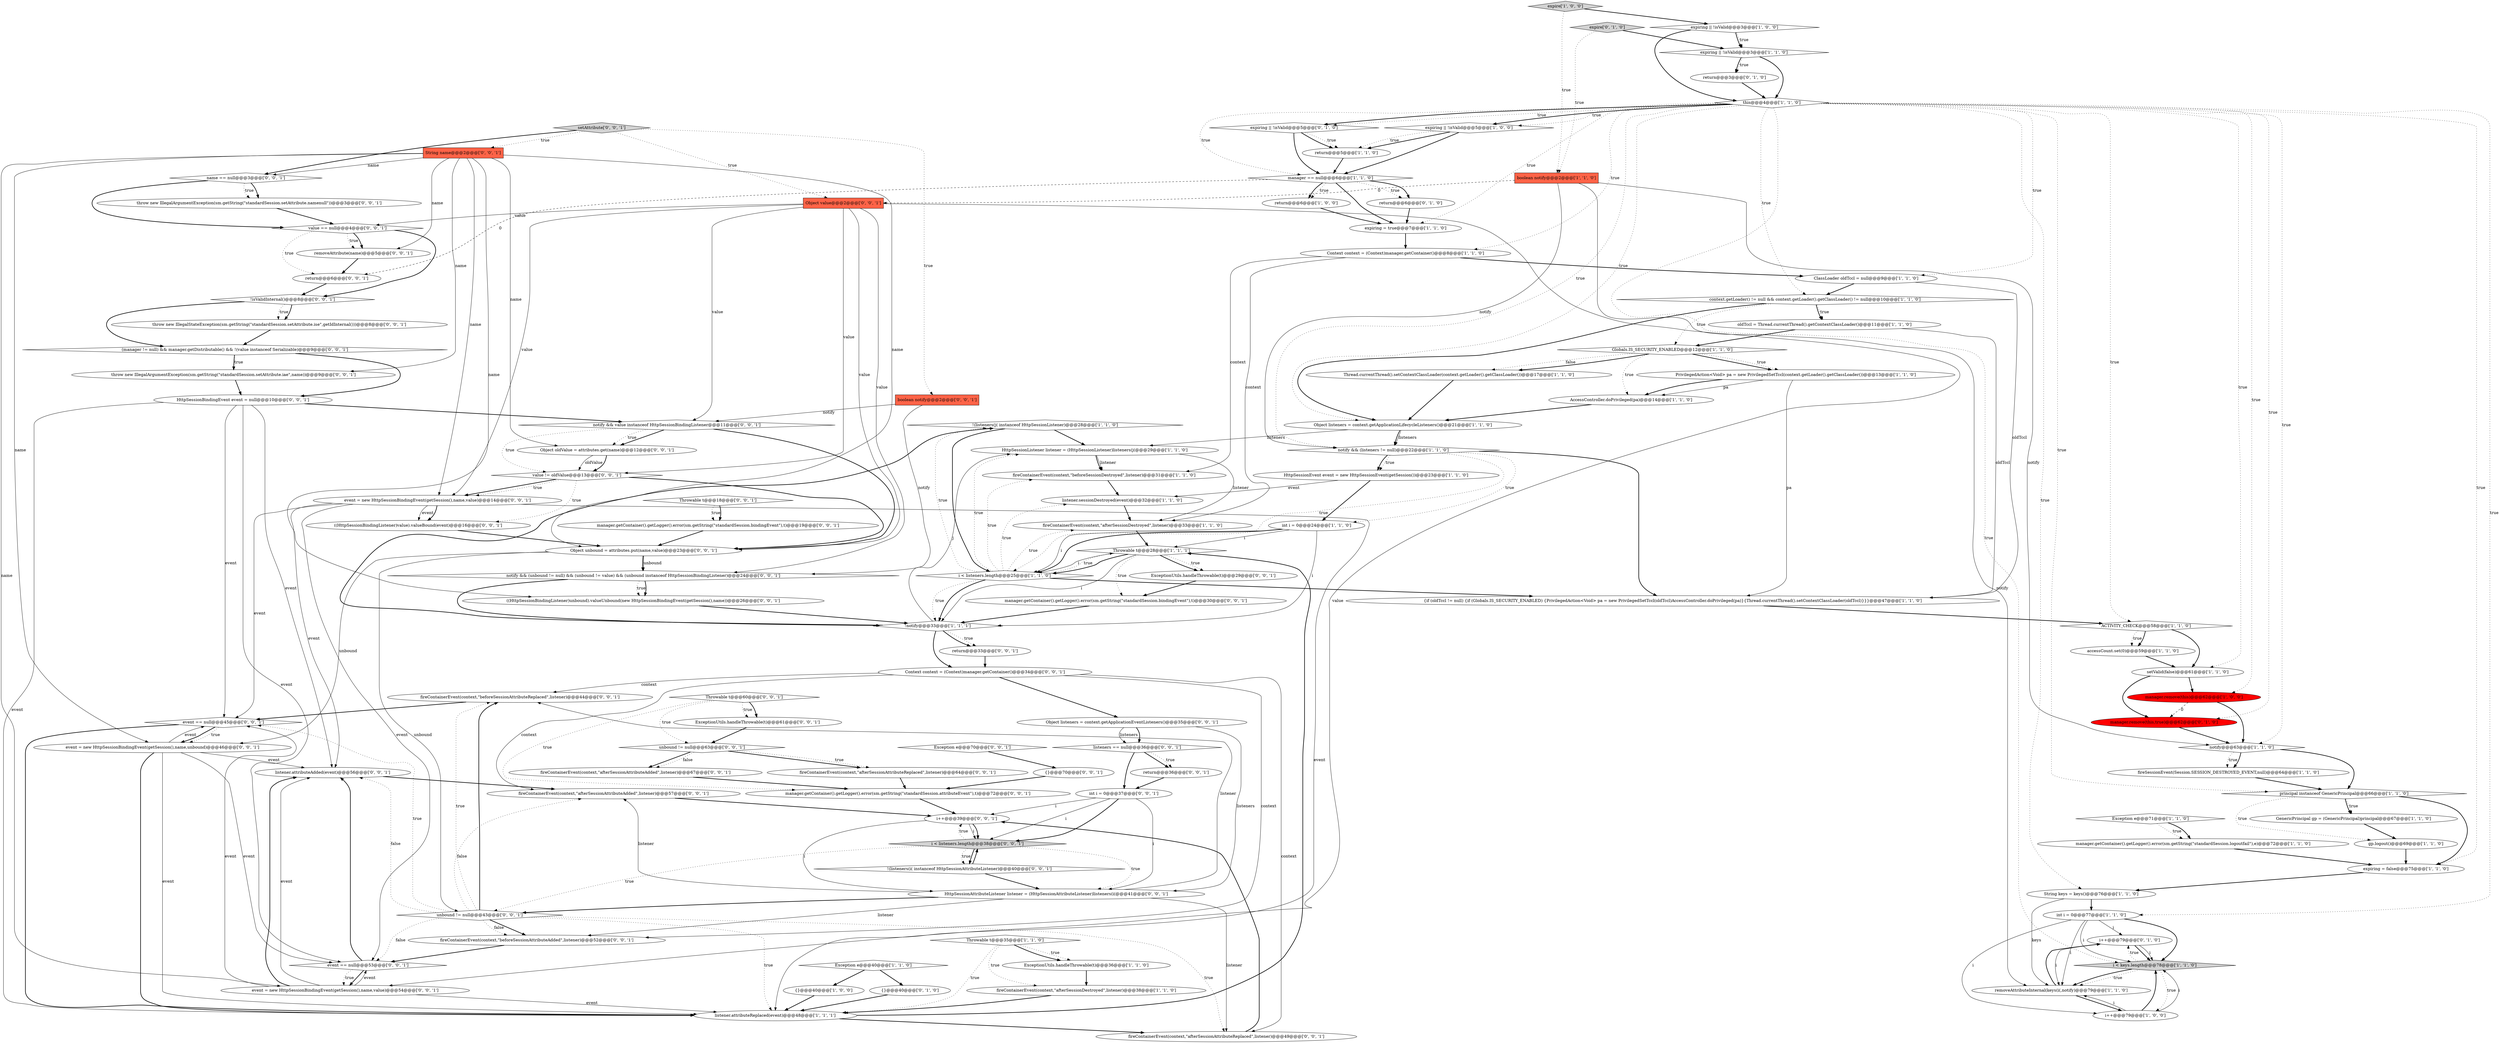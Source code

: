 digraph {
21 [style = filled, label = "!(listeners(j( instanceof HttpSessionListener)@@@28@@@['1', '1', '0']", fillcolor = white, shape = diamond image = "AAA0AAABBB1BBB"];
105 [style = filled, label = "fireContainerEvent(context,\"beforeSessionAttributeReplaced\",listener)@@@44@@@['0', '0', '1']", fillcolor = white, shape = ellipse image = "AAA0AAABBB3BBB"];
57 [style = filled, label = "{}@@@40@@@['0', '1', '0']", fillcolor = white, shape = ellipse image = "AAA0AAABBB2BBB"];
45 [style = filled, label = "Throwable t@@@28@@@['1', '1', '1']", fillcolor = white, shape = diamond image = "AAA0AAABBB1BBB"];
101 [style = filled, label = "Throwable t@@@18@@@['0', '0', '1']", fillcolor = white, shape = diamond image = "AAA0AAABBB3BBB"];
94 [style = filled, label = "String name@@@2@@@['0', '0', '1']", fillcolor = tomato, shape = box image = "AAA0AAABBB3BBB"];
7 [style = filled, label = "AccessController.doPrivileged(pa)@@@14@@@['1', '1', '0']", fillcolor = white, shape = ellipse image = "AAA0AAABBB1BBB"];
92 [style = filled, label = "value == null@@@4@@@['0', '0', '1']", fillcolor = white, shape = diamond image = "AAA0AAABBB3BBB"];
108 [style = filled, label = "return@@@6@@@['0', '0', '1']", fillcolor = white, shape = ellipse image = "AAA0AAABBB3BBB"];
27 [style = filled, label = "boolean notify@@@2@@@['1', '1', '0']", fillcolor = tomato, shape = box image = "AAA0AAABBB1BBB"];
63 [style = filled, label = "fireContainerEvent(context,\"beforeSessionAttributeAdded\",listener)@@@52@@@['0', '0', '1']", fillcolor = white, shape = ellipse image = "AAA0AAABBB3BBB"];
54 [style = filled, label = "return@@@3@@@['0', '1', '0']", fillcolor = white, shape = ellipse image = "AAA0AAABBB2BBB"];
114 [style = filled, label = "{}@@@70@@@['0', '0', '1']", fillcolor = white, shape = ellipse image = "AAA0AAABBB3BBB"];
30 [style = filled, label = "fireSessionEvent(Session.SESSION_DESTROYED_EVENT,null)@@@64@@@['1', '1', '0']", fillcolor = white, shape = ellipse image = "AAA0AAABBB1BBB"];
56 [style = filled, label = "i++@@@79@@@['0', '1', '0']", fillcolor = white, shape = ellipse image = "AAA0AAABBB2BBB"];
8 [style = filled, label = "Globals.IS_SECURITY_ENABLED@@@12@@@['1', '1', '0']", fillcolor = white, shape = diamond image = "AAA0AAABBB1BBB"];
6 [style = filled, label = "HttpSessionListener listener = (HttpSessionListener)listeners(j(@@@29@@@['1', '1', '0']", fillcolor = white, shape = ellipse image = "AAA0AAABBB1BBB"];
84 [style = filled, label = "manager.getContainer().getLogger().error(sm.getString(\"standardSession.bindingEvent\"),t)@@@19@@@['0', '0', '1']", fillcolor = white, shape = ellipse image = "AAA0AAABBB3BBB"];
16 [style = filled, label = "{}@@@40@@@['1', '0', '0']", fillcolor = white, shape = ellipse image = "AAA0AAABBB1BBB"];
70 [style = filled, label = "name == null@@@3@@@['0', '0', '1']", fillcolor = white, shape = diamond image = "AAA0AAABBB3BBB"];
85 [style = filled, label = "listener.attributeAdded(event)@@@56@@@['0', '0', '1']", fillcolor = white, shape = ellipse image = "AAA0AAABBB3BBB"];
11 [style = filled, label = "i++@@@79@@@['1', '0', '0']", fillcolor = white, shape = ellipse image = "AAA0AAABBB1BBB"];
32 [style = filled, label = "return@@@6@@@['1', '0', '0']", fillcolor = white, shape = ellipse image = "AAA0AAABBB1BBB"];
61 [style = filled, label = "setAttribute['0', '0', '1']", fillcolor = lightgray, shape = diamond image = "AAA0AAABBB3BBB"];
67 [style = filled, label = "Exception e@@@70@@@['0', '0', '1']", fillcolor = white, shape = diamond image = "AAA0AAABBB3BBB"];
26 [style = filled, label = "String keys = keys()@@@76@@@['1', '1', '0']", fillcolor = white, shape = ellipse image = "AAA0AAABBB1BBB"];
18 [style = filled, label = "ExceptionUtils.handleThrowable(t)@@@36@@@['1', '1', '0']", fillcolor = white, shape = ellipse image = "AAA0AAABBB1BBB"];
68 [style = filled, label = "fireContainerEvent(context,\"afterSessionAttributeReplaced\",listener)@@@49@@@['0', '0', '1']", fillcolor = white, shape = ellipse image = "AAA0AAABBB3BBB"];
71 [style = filled, label = "HttpSessionBindingEvent event = null@@@10@@@['0', '0', '1']", fillcolor = white, shape = ellipse image = "AAA0AAABBB3BBB"];
64 [style = filled, label = "removeAttribute(name)@@@5@@@['0', '0', '1']", fillcolor = white, shape = ellipse image = "AAA0AAABBB3BBB"];
83 [style = filled, label = "fireContainerEvent(context,\"afterSessionAttributeReplaced\",listener)@@@64@@@['0', '0', '1']", fillcolor = white, shape = ellipse image = "AAA0AAABBB3BBB"];
42 [style = filled, label = "manager == null@@@6@@@['1', '1', '0']", fillcolor = white, shape = diamond image = "AAA0AAABBB1BBB"];
90 [style = filled, label = "throw new IllegalStateException(sm.getString(\"standardSession.setAttribute.ise\",getIdInternal()))@@@8@@@['0', '0', '1']", fillcolor = white, shape = ellipse image = "AAA0AAABBB3BBB"];
28 [style = filled, label = "HttpSessionEvent event = new HttpSessionEvent(getSession())@@@23@@@['1', '1', '0']", fillcolor = white, shape = ellipse image = "AAA0AAABBB1BBB"];
4 [style = filled, label = "int i = 0@@@77@@@['1', '1', '0']", fillcolor = white, shape = ellipse image = "AAA0AAABBB1BBB"];
80 [style = filled, label = "fireContainerEvent(context,\"afterSessionAttributeAdded\",listener)@@@67@@@['0', '0', '1']", fillcolor = white, shape = ellipse image = "AAA0AAABBB3BBB"];
104 [style = filled, label = "notify && value instanceof HttpSessionBindingListener@@@11@@@['0', '0', '1']", fillcolor = white, shape = diamond image = "AAA0AAABBB3BBB"];
86 [style = filled, label = "HttpSessionAttributeListener listener = (HttpSessionAttributeListener)listeners(i(@@@41@@@['0', '0', '1']", fillcolor = white, shape = ellipse image = "AAA0AAABBB3BBB"];
55 [style = filled, label = "return@@@6@@@['0', '1', '0']", fillcolor = white, shape = ellipse image = "AAA0AAABBB2BBB"];
89 [style = filled, label = "unbound != null@@@43@@@['0', '0', '1']", fillcolor = white, shape = diamond image = "AAA0AAABBB3BBB"];
76 [style = filled, label = "Throwable t@@@60@@@['0', '0', '1']", fillcolor = white, shape = diamond image = "AAA0AAABBB3BBB"];
99 [style = filled, label = "!isValidInternal()@@@8@@@['0', '0', '1']", fillcolor = white, shape = diamond image = "AAA0AAABBB3BBB"];
88 [style = filled, label = "Object listeners = context.getApplicationEventListeners()@@@35@@@['0', '0', '1']", fillcolor = white, shape = ellipse image = "AAA0AAABBB3BBB"];
107 [style = filled, label = "Object value@@@2@@@['0', '0', '1']", fillcolor = tomato, shape = box image = "AAA0AAABBB3BBB"];
66 [style = filled, label = "((HttpSessionBindingListener)value).valueBound(event)@@@16@@@['0', '0', '1']", fillcolor = white, shape = ellipse image = "AAA0AAABBB3BBB"];
75 [style = filled, label = "((HttpSessionBindingListener)unbound).valueUnbound(new HttpSessionBindingEvent(getSession(),name))@@@26@@@['0', '0', '1']", fillcolor = white, shape = ellipse image = "AAA0AAABBB3BBB"];
53 [style = filled, label = "!notify@@@33@@@['1', '1', '1']", fillcolor = white, shape = diamond image = "AAA0AAABBB1BBB"];
93 [style = filled, label = "boolean notify@@@2@@@['0', '0', '1']", fillcolor = tomato, shape = box image = "AAA0AAABBB3BBB"];
43 [style = filled, label = "listener.sessionDestroyed(event)@@@32@@@['1', '1', '0']", fillcolor = white, shape = ellipse image = "AAA0AAABBB1BBB"];
62 [style = filled, label = "throw new IllegalArgumentException(sm.getString(\"standardSession.setAttribute.iae\",name))@@@9@@@['0', '0', '1']", fillcolor = white, shape = ellipse image = "AAA0AAABBB3BBB"];
58 [style = filled, label = "expire['0', '1', '0']", fillcolor = lightgray, shape = diamond image = "AAA0AAABBB2BBB"];
109 [style = filled, label = "manager.getContainer().getLogger().error(sm.getString(\"standardSession.attributeEvent\"),t)@@@72@@@['0', '0', '1']", fillcolor = white, shape = ellipse image = "AAA0AAABBB3BBB"];
34 [style = filled, label = "notify && (listeners != null)@@@22@@@['1', '1', '0']", fillcolor = white, shape = diamond image = "AAA0AAABBB1BBB"];
15 [style = filled, label = "notify@@@63@@@['1', '1', '0']", fillcolor = white, shape = diamond image = "AAA0AAABBB1BBB"];
106 [style = filled, label = "event = new HttpSessionBindingEvent(getSession(),name,value)@@@14@@@['0', '0', '1']", fillcolor = white, shape = ellipse image = "AAA0AAABBB3BBB"];
12 [style = filled, label = "Throwable t@@@35@@@['1', '1', '0']", fillcolor = white, shape = diamond image = "AAA0AAABBB1BBB"];
36 [style = filled, label = "ClassLoader oldTccl = null@@@9@@@['1', '1', '0']", fillcolor = white, shape = ellipse image = "AAA0AAABBB1BBB"];
96 [style = filled, label = "Context context = (Context)manager.getContainer()@@@34@@@['0', '0', '1']", fillcolor = white, shape = ellipse image = "AAA0AAABBB3BBB"];
74 [style = filled, label = "i < listeners.length@@@38@@@['0', '0', '1']", fillcolor = lightgray, shape = diamond image = "AAA0AAABBB3BBB"];
38 [style = filled, label = "setValid(false)@@@61@@@['1', '1', '0']", fillcolor = white, shape = ellipse image = "AAA0AAABBB1BBB"];
3 [style = filled, label = "PrivilegedAction<Void> pa = new PrivilegedSetTccl(context.getLoader().getClassLoader())@@@13@@@['1', '1', '0']", fillcolor = white, shape = ellipse image = "AAA0AAABBB1BBB"];
20 [style = filled, label = "context.getLoader() != null && context.getLoader().getClassLoader() != null@@@10@@@['1', '1', '0']", fillcolor = white, shape = diamond image = "AAA0AAABBB1BBB"];
33 [style = filled, label = "fireContainerEvent(context,\"beforeSessionDestroyed\",listener)@@@31@@@['1', '1', '0']", fillcolor = white, shape = ellipse image = "AAA0AAABBB1BBB"];
60 [style = filled, label = "manager.remove(this,true)@@@62@@@['0', '1', '0']", fillcolor = red, shape = ellipse image = "AAA1AAABBB2BBB"];
69 [style = filled, label = "Object unbound = attributes.put(name,value)@@@23@@@['0', '0', '1']", fillcolor = white, shape = ellipse image = "AAA0AAABBB3BBB"];
5 [style = filled, label = "i < keys.length@@@78@@@['1', '1', '0']", fillcolor = lightgray, shape = diamond image = "AAA0AAABBB1BBB"];
1 [style = filled, label = "expire['1', '0', '0']", fillcolor = lightgray, shape = diamond image = "AAA0AAABBB1BBB"];
111 [style = filled, label = "fireContainerEvent(context,\"afterSessionAttributeAdded\",listener)@@@57@@@['0', '0', '1']", fillcolor = white, shape = ellipse image = "AAA0AAABBB3BBB"];
49 [style = filled, label = "gp.logout()@@@69@@@['1', '1', '0']", fillcolor = white, shape = ellipse image = "AAA0AAABBB1BBB"];
97 [style = filled, label = "notify && (unbound != null) && (unbound != value) && (unbound instanceof HttpSessionBindingListener)@@@24@@@['0', '0', '1']", fillcolor = white, shape = diamond image = "AAA0AAABBB3BBB"];
29 [style = filled, label = "int i = 0@@@24@@@['1', '1', '0']", fillcolor = white, shape = ellipse image = "AAA0AAABBB1BBB"];
46 [style = filled, label = "principal instanceof GenericPrincipal@@@66@@@['1', '1', '0']", fillcolor = white, shape = diamond image = "AAA0AAABBB1BBB"];
9 [style = filled, label = "manager.remove(this)@@@62@@@['1', '0', '0']", fillcolor = red, shape = ellipse image = "AAA1AAABBB1BBB"];
65 [style = filled, label = "event = new HttpSessionBindingEvent(getSession(),name,unbound)@@@46@@@['0', '0', '1']", fillcolor = white, shape = ellipse image = "AAA0AAABBB3BBB"];
79 [style = filled, label = "return@@@36@@@['0', '0', '1']", fillcolor = white, shape = ellipse image = "AAA0AAABBB3BBB"];
24 [style = filled, label = "GenericPrincipal gp = (GenericPrincipal)principal@@@67@@@['1', '1', '0']", fillcolor = white, shape = ellipse image = "AAA0AAABBB1BBB"];
25 [style = filled, label = "Object listeners = context.getApplicationLifecycleListeners()@@@21@@@['1', '1', '0']", fillcolor = white, shape = ellipse image = "AAA0AAABBB1BBB"];
91 [style = filled, label = "manager.getContainer().getLogger().error(sm.getString(\"standardSession.bindingEvent\"),t)@@@30@@@['0', '0', '1']", fillcolor = white, shape = ellipse image = "AAA0AAABBB3BBB"];
37 [style = filled, label = "ACTIVITY_CHECK@@@58@@@['1', '1', '0']", fillcolor = white, shape = diamond image = "AAA0AAABBB1BBB"];
23 [style = filled, label = "manager.getContainer().getLogger().error(sm.getString(\"standardSession.logoutfail\"),e)@@@72@@@['1', '1', '0']", fillcolor = white, shape = ellipse image = "AAA0AAABBB1BBB"];
113 [style = filled, label = "event == null@@@45@@@['0', '0', '1']", fillcolor = white, shape = diamond image = "AAA0AAABBB3BBB"];
100 [style = filled, label = "unbound != null@@@63@@@['0', '0', '1']", fillcolor = white, shape = diamond image = "AAA0AAABBB3BBB"];
78 [style = filled, label = "(manager != null) && manager.getDistributable() && !(value instanceof Serializable)@@@9@@@['0', '0', '1']", fillcolor = white, shape = diamond image = "AAA0AAABBB3BBB"];
82 [style = filled, label = "event = new HttpSessionBindingEvent(getSession(),name,value)@@@54@@@['0', '0', '1']", fillcolor = white, shape = ellipse image = "AAA0AAABBB3BBB"];
48 [style = filled, label = "Exception e@@@40@@@['1', '1', '0']", fillcolor = white, shape = diamond image = "AAA0AAABBB1BBB"];
40 [style = filled, label = "Context context = (Context)manager.getContainer()@@@8@@@['1', '1', '0']", fillcolor = white, shape = ellipse image = "AAA0AAABBB1BBB"];
110 [style = filled, label = "throw new IllegalArgumentException(sm.getString(\"standardSession.setAttribute.namenull\"))@@@3@@@['0', '0', '1']", fillcolor = white, shape = ellipse image = "AAA0AAABBB3BBB"];
50 [style = filled, label = "removeAttributeInternal(keys(i(,notify)@@@79@@@['1', '1', '0']", fillcolor = white, shape = ellipse image = "AAA0AAABBB1BBB"];
17 [style = filled, label = "Exception e@@@71@@@['1', '1', '0']", fillcolor = white, shape = diamond image = "AAA0AAABBB1BBB"];
98 [style = filled, label = "!(listeners(i( instanceof HttpSessionAttributeListener)@@@40@@@['0', '0', '1']", fillcolor = white, shape = diamond image = "AAA0AAABBB3BBB"];
14 [style = filled, label = "accessCount.set(0)@@@59@@@['1', '1', '0']", fillcolor = white, shape = ellipse image = "AAA0AAABBB1BBB"];
44 [style = filled, label = "expiring = false@@@75@@@['1', '1', '0']", fillcolor = white, shape = ellipse image = "AAA0AAABBB1BBB"];
72 [style = filled, label = "return@@@33@@@['0', '0', '1']", fillcolor = white, shape = ellipse image = "AAA0AAABBB3BBB"];
22 [style = filled, label = "expiring || !isValid@@@3@@@['1', '0', '0']", fillcolor = white, shape = diamond image = "AAA0AAABBB1BBB"];
47 [style = filled, label = "fireContainerEvent(context,\"afterSessionDestroyed\",listener)@@@33@@@['1', '1', '0']", fillcolor = white, shape = ellipse image = "AAA0AAABBB1BBB"];
31 [style = filled, label = "expiring = true@@@7@@@['1', '1', '0']", fillcolor = white, shape = ellipse image = "AAA0AAABBB1BBB"];
41 [style = filled, label = "i < listeners.length@@@25@@@['1', '1', '0']", fillcolor = white, shape = diamond image = "AAA0AAABBB1BBB"];
59 [style = filled, label = "expiring || !isValid@@@5@@@['0', '1', '0']", fillcolor = white, shape = diamond image = "AAA0AAABBB2BBB"];
2 [style = filled, label = "Thread.currentThread().setContextClassLoader(context.getLoader().getClassLoader())@@@17@@@['1', '1', '0']", fillcolor = white, shape = ellipse image = "AAA0AAABBB1BBB"];
81 [style = filled, label = "listeners == null@@@36@@@['0', '0', '1']", fillcolor = white, shape = diamond image = "AAA0AAABBB3BBB"];
112 [style = filled, label = "Object oldValue = attributes.get(name)@@@12@@@['0', '0', '1']", fillcolor = white, shape = ellipse image = "AAA0AAABBB3BBB"];
52 [style = filled, label = "oldTccl = Thread.currentThread().getContextClassLoader()@@@11@@@['1', '1', '0']", fillcolor = white, shape = ellipse image = "AAA0AAABBB1BBB"];
103 [style = filled, label = "ExceptionUtils.handleThrowable(t)@@@61@@@['0', '0', '1']", fillcolor = white, shape = ellipse image = "AAA0AAABBB3BBB"];
39 [style = filled, label = "expiring || !isValid@@@3@@@['1', '1', '0']", fillcolor = white, shape = diamond image = "AAA0AAABBB1BBB"];
19 [style = filled, label = "expiring || !isValid@@@5@@@['1', '0', '0']", fillcolor = white, shape = diamond image = "AAA0AAABBB1BBB"];
95 [style = filled, label = "value != oldValue@@@13@@@['0', '0', '1']", fillcolor = white, shape = diamond image = "AAA0AAABBB3BBB"];
87 [style = filled, label = "event == null@@@53@@@['0', '0', '1']", fillcolor = white, shape = diamond image = "AAA0AAABBB3BBB"];
77 [style = filled, label = "i++@@@39@@@['0', '0', '1']", fillcolor = white, shape = ellipse image = "AAA0AAABBB3BBB"];
35 [style = filled, label = "fireContainerEvent(context,\"afterSessionDestroyed\",listener)@@@38@@@['1', '1', '0']", fillcolor = white, shape = ellipse image = "AAA0AAABBB1BBB"];
10 [style = filled, label = "listener.attributeReplaced(event)@@@48@@@['1', '1', '1']", fillcolor = white, shape = ellipse image = "AAA0AAABBB1BBB"];
102 [style = filled, label = "int i = 0@@@37@@@['0', '0', '1']", fillcolor = white, shape = ellipse image = "AAA0AAABBB3BBB"];
51 [style = filled, label = "return@@@5@@@['1', '1', '0']", fillcolor = white, shape = ellipse image = "AAA0AAABBB1BBB"];
13 [style = filled, label = "{if (oldTccl != null) {if (Globals.IS_SECURITY_ENABLED) {PrivilegedAction<Void> pa = new PrivilegedSetTccl(oldTccl)AccessController.doPrivileged(pa)}{Thread.currentThread().setContextClassLoader(oldTccl)}}}@@@47@@@['1', '1', '0']", fillcolor = white, shape = ellipse image = "AAA0AAABBB1BBB"];
73 [style = filled, label = "ExceptionUtils.handleThrowable(t)@@@29@@@['0', '0', '1']", fillcolor = white, shape = ellipse image = "AAA0AAABBB3BBB"];
0 [style = filled, label = "this@@@4@@@['1', '1', '0']", fillcolor = white, shape = diamond image = "AAA0AAABBB1BBB"];
100->80 [style = bold, label=""];
52->8 [style = bold, label=""];
112->95 [style = solid, label="oldValue"];
0->5 [style = dotted, label="true"];
89->68 [style = dotted, label="true"];
25->34 [style = bold, label=""];
0->19 [style = dotted, label="true"];
53->21 [style = bold, label=""];
107->106 [style = solid, label="value"];
82->10 [style = solid, label="event"];
59->51 [style = bold, label=""];
34->29 [style = dotted, label="true"];
50->56 [style = bold, label=""];
46->24 [style = dotted, label="true"];
45->91 [style = dotted, label="true"];
104->112 [style = bold, label=""];
39->54 [style = bold, label=""];
82->85 [style = bold, label=""];
104->112 [style = dotted, label="true"];
94->64 [style = solid, label="name"];
0->25 [style = dotted, label="true"];
36->20 [style = bold, label=""];
80->109 [style = bold, label=""];
12->35 [style = dotted, label="true"];
67->114 [style = bold, label=""];
0->31 [style = dotted, label="true"];
15->30 [style = dotted, label="true"];
87->82 [style = bold, label=""];
45->53 [style = solid, label="i"];
6->33 [style = solid, label="listener"];
5->11 [style = dotted, label="true"];
24->49 [style = bold, label=""];
96->88 [style = bold, label=""];
107->95 [style = solid, label="value"];
46->49 [style = dotted, label="true"];
22->0 [style = bold, label=""];
61->107 [style = dotted, label="true"];
79->102 [style = bold, label=""];
107->82 [style = solid, label="value"];
37->38 [style = bold, label=""];
30->46 [style = bold, label=""];
0->34 [style = dotted, label="true"];
102->86 [style = solid, label="i"];
81->79 [style = bold, label=""];
40->47 [style = solid, label="context"];
41->43 [style = dotted, label="true"];
40->33 [style = solid, label="context"];
12->18 [style = bold, label=""];
18->35 [style = bold, label=""];
31->40 [style = bold, label=""];
78->71 [style = bold, label=""];
81->102 [style = bold, label=""];
35->10 [style = bold, label=""];
9->60 [style = dashed, label="0"];
41->33 [style = dotted, label="true"];
55->31 [style = bold, label=""];
93->104 [style = solid, label="notify"];
106->66 [style = solid, label="event"];
4->50 [style = solid, label="i"];
2->25 [style = bold, label=""];
95->106 [style = bold, label=""];
92->108 [style = dotted, label="true"];
41->13 [style = bold, label=""];
91->53 [style = bold, label=""];
100->83 [style = bold, label=""];
42->32 [style = dotted, label="true"];
41->21 [style = dotted, label="true"];
1->27 [style = dotted, label="true"];
23->44 [style = bold, label=""];
105->113 [style = bold, label=""];
29->41 [style = solid, label="i"];
52->13 [style = solid, label="oldTccl"];
0->38 [style = dotted, label="true"];
34->28 [style = dotted, label="true"];
89->10 [style = dotted, label="true"];
0->46 [style = dotted, label="true"];
74->77 [style = dotted, label="true"];
74->98 [style = dotted, label="true"];
65->85 [style = solid, label="event"];
0->44 [style = dotted, label="true"];
104->95 [style = dotted, label="true"];
19->42 [style = bold, label=""];
107->92 [style = solid, label="value"];
76->103 [style = bold, label=""];
94->106 [style = solid, label="name"];
89->87 [style = dotted, label="false"];
0->19 [style = bold, label=""];
107->97 [style = solid, label="value"];
46->24 [style = bold, label=""];
21->41 [style = bold, label=""];
77->74 [style = bold, label=""];
8->7 [style = dotted, label="true"];
92->99 [style = bold, label=""];
64->108 [style = bold, label=""];
14->38 [style = bold, label=""];
0->42 [style = dotted, label="true"];
12->18 [style = dotted, label="true"];
89->85 [style = dotted, label="false"];
42->31 [style = bold, label=""];
77->74 [style = solid, label="i"];
0->60 [style = dotted, label="true"];
20->52 [style = bold, label=""];
27->15 [style = solid, label="notify"];
88->81 [style = bold, label=""];
11->5 [style = solid, label="i"];
101->84 [style = dotted, label="true"];
20->25 [style = bold, label=""];
26->4 [style = bold, label=""];
53->72 [style = dotted, label="true"];
8->2 [style = dotted, label="false"];
84->69 [style = bold, label=""];
89->63 [style = bold, label=""];
65->113 [style = solid, label="event"];
88->81 [style = solid, label="listeners"];
17->23 [style = dotted, label="true"];
59->51 [style = dotted, label="true"];
66->69 [style = bold, label=""];
6->47 [style = solid, label="listener"];
113->65 [style = dotted, label="true"];
41->53 [style = bold, label=""];
58->39 [style = bold, label=""];
74->98 [style = bold, label=""];
13->37 [style = bold, label=""];
86->89 [style = bold, label=""];
99->90 [style = dotted, label="true"];
43->47 [style = bold, label=""];
76->103 [style = dotted, label="true"];
41->53 [style = dotted, label="true"];
12->10 [style = dotted, label="true"];
3->7 [style = bold, label=""];
96->105 [style = solid, label="context"];
70->92 [style = bold, label=""];
69->97 [style = bold, label=""];
27->50 [style = solid, label="notify"];
103->100 [style = bold, label=""];
48->16 [style = bold, label=""];
10->45 [style = bold, label=""];
45->73 [style = bold, label=""];
29->45 [style = solid, label="i"];
0->37 [style = dotted, label="true"];
42->32 [style = bold, label=""];
106->85 [style = solid, label="event"];
53->6 [style = solid, label="j"];
37->14 [style = dotted, label="true"];
51->42 [style = bold, label=""];
106->113 [style = solid, label="event"];
0->26 [style = dotted, label="true"];
89->63 [style = dotted, label="false"];
72->96 [style = bold, label=""];
102->74 [style = bold, label=""];
97->75 [style = dotted, label="true"];
113->10 [style = bold, label=""];
61->70 [style = bold, label=""];
32->31 [style = bold, label=""];
99->78 [style = bold, label=""];
61->93 [style = dotted, label="true"];
46->44 [style = bold, label=""];
90->78 [style = bold, label=""];
28->29 [style = bold, label=""];
95->69 [style = bold, label=""];
53->96 [style = bold, label=""];
87->85 [style = bold, label=""];
95->66 [style = dotted, label="true"];
100->80 [style = dotted, label="false"];
36->13 [style = solid, label="oldTccl"];
49->44 [style = bold, label=""];
0->4 [style = dotted, label="true"];
20->52 [style = dotted, label="true"];
8->3 [style = bold, label=""];
110->92 [style = bold, label=""];
38->9 [style = bold, label=""];
56->5 [style = bold, label=""];
86->68 [style = solid, label="listener"];
65->87 [style = solid, label="event"];
0->59 [style = dotted, label="true"];
104->69 [style = bold, label=""];
4->5 [style = solid, label="i"];
107->69 [style = solid, label="value"];
94->65 [style = solid, label="name"];
96->63 [style = solid, label="context"];
95->106 [style = dotted, label="true"];
42->55 [style = bold, label=""];
89->105 [style = dotted, label="true"];
102->74 [style = solid, label="i"];
17->23 [style = bold, label=""];
8->3 [style = dotted, label="true"];
3->13 [style = solid, label="pa"];
54->0 [style = bold, label=""];
45->41 [style = bold, label=""];
63->87 [style = bold, label=""];
34->28 [style = bold, label=""];
112->95 [style = bold, label=""];
25->6 [style = solid, label="listeners"];
11->5 [style = bold, label=""];
82->87 [style = solid, label="event"];
85->111 [style = bold, label=""];
8->2 [style = bold, label=""];
56->50 [style = solid, label="i"];
40->36 [style = bold, label=""];
111->77 [style = bold, label=""];
114->109 [style = bold, label=""];
4->56 [style = solid, label="i"];
6->33 [style = bold, label=""];
71->104 [style = bold, label=""];
56->5 [style = solid, label="i"];
70->110 [style = bold, label=""];
33->43 [style = bold, label=""];
101->84 [style = bold, label=""];
73->91 [style = bold, label=""];
41->47 [style = dotted, label="true"];
53->72 [style = bold, label=""];
22->39 [style = bold, label=""];
106->87 [style = solid, label="event"];
70->110 [style = dotted, label="true"];
76->109 [style = dotted, label="true"];
47->45 [style = bold, label=""];
99->90 [style = bold, label=""];
92->64 [style = dotted, label="true"];
5->50 [style = dotted, label="true"];
19->51 [style = bold, label=""];
78->62 [style = bold, label=""];
42->108 [style = dashed, label="0"];
25->34 [style = solid, label="listeners"];
94->62 [style = solid, label="name"];
0->9 [style = dotted, label="true"];
45->73 [style = dotted, label="true"];
61->94 [style = dotted, label="true"];
82->113 [style = solid, label="event"];
71->10 [style = solid, label="event"];
74->89 [style = dotted, label="true"];
4->5 [style = bold, label=""];
0->59 [style = bold, label=""];
98->74 [style = bold, label=""];
39->54 [style = dotted, label="true"];
96->111 [style = solid, label="context"];
71->85 [style = solid, label="event"];
89->105 [style = bold, label=""];
65->10 [style = bold, label=""];
109->77 [style = bold, label=""];
100->83 [style = dotted, label="true"];
4->11 [style = solid, label="i"];
102->77 [style = solid, label="i"];
0->40 [style = dotted, label="true"];
87->82 [style = dotted, label="true"];
76->100 [style = dotted, label="true"];
27->34 [style = solid, label="notify"];
59->42 [style = bold, label=""];
10->68 [style = bold, label=""];
42->55 [style = dotted, label="true"];
83->109 [style = bold, label=""];
94->70 [style = solid, label="name"];
21->6 [style = bold, label=""];
16->10 [style = bold, label=""];
48->57 [style = bold, label=""];
113->65 [style = bold, label=""];
41->6 [style = dotted, label="true"];
0->15 [style = dotted, label="true"];
28->43 [style = solid, label="event"];
22->39 [style = dotted, label="true"];
106->10 [style = solid, label="event"];
20->8 [style = dotted, label="true"];
94->82 [style = solid, label="name"];
5->56 [style = dotted, label="true"];
58->27 [style = dotted, label="true"];
34->13 [style = bold, label=""];
29->41 [style = bold, label=""];
106->66 [style = bold, label=""];
71->87 [style = solid, label="event"];
0->20 [style = dotted, label="true"];
77->86 [style = solid, label="i"];
94->112 [style = solid, label="name"];
65->10 [style = solid, label="event"];
94->75 [style = solid, label="name"];
60->15 [style = bold, label=""];
86->105 [style = solid, label="listener"];
15->30 [style = bold, label=""];
38->60 [style = bold, label=""];
62->71 [style = bold, label=""];
69->97 [style = solid, label="unbound"];
88->86 [style = solid, label="listeners"];
27->107 [style = dashed, label="0"];
41->45 [style = dotted, label="true"];
29->53 [style = solid, label="i"];
68->77 [style = bold, label=""];
0->36 [style = dotted, label="true"];
89->113 [style = dotted, label="true"];
97->53 [style = bold, label=""];
1->22 [style = bold, label=""];
98->86 [style = bold, label=""];
37->14 [style = bold, label=""];
3->7 [style = solid, label="pa"];
71->113 [style = solid, label="event"];
19->51 [style = dotted, label="true"];
45->41 [style = solid, label="i"];
78->62 [style = dotted, label="true"];
89->111 [style = dotted, label="false"];
39->0 [style = bold, label=""];
44->26 [style = bold, label=""];
50->11 [style = bold, label=""];
92->64 [style = bold, label=""];
69->89 [style = solid, label="unbound"];
9->15 [style = bold, label=""];
97->75 [style = bold, label=""];
34->41 [style = dotted, label="true"];
86->111 [style = solid, label="listener"];
96->68 [style = solid, label="context"];
86->63 [style = solid, label="listener"];
82->85 [style = solid, label="event"];
15->46 [style = bold, label=""];
7->25 [style = bold, label=""];
94->69 [style = solid, label="name"];
11->50 [style = solid, label="i"];
5->50 [style = bold, label=""];
57->10 [style = bold, label=""];
74->86 [style = dotted, label="true"];
108->99 [style = bold, label=""];
81->79 [style = dotted, label="true"];
107->104 [style = solid, label="value"];
75->53 [style = bold, label=""];
93->97 [style = solid, label="notify"];
26->50 [style = solid, label="keys"];
69->65 [style = solid, label="unbound"];
}
